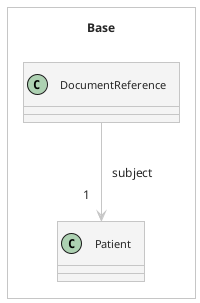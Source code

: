 @startuml Resources
!theme carbon-gray

package Base <<Rectangle>> {
  class DocumentReference [[StructureDefinition-DocumentReference-minimal-sns.html]]
  class Patient [[StructureDefinition-PatientMinimalSNS.html]]
}

DocumentReference --> "1" Patient: subject 
@enduml